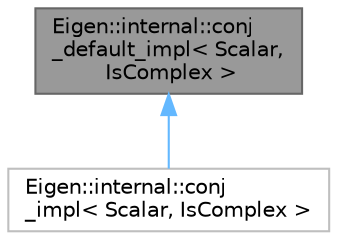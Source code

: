 digraph "Eigen::internal::conj_default_impl&lt; Scalar, IsComplex &gt;"
{
 // LATEX_PDF_SIZE
  bgcolor="transparent";
  edge [fontname=Helvetica,fontsize=10,labelfontname=Helvetica,labelfontsize=10];
  node [fontname=Helvetica,fontsize=10,shape=box,height=0.2,width=0.4];
  Node1 [id="Node000001",label="Eigen::internal::conj\l_default_impl\< Scalar,\l IsComplex \>",height=0.2,width=0.4,color="gray40", fillcolor="grey60", style="filled", fontcolor="black",tooltip=" "];
  Node1 -> Node2 [id="edge1_Node000001_Node000002",dir="back",color="steelblue1",style="solid",tooltip=" "];
  Node2 [id="Node000002",label="Eigen::internal::conj\l_impl\< Scalar, IsComplex \>",height=0.2,width=0.4,color="grey75", fillcolor="white", style="filled",URL="$structEigen_1_1internal_1_1conj__impl.html",tooltip=" "];
}
